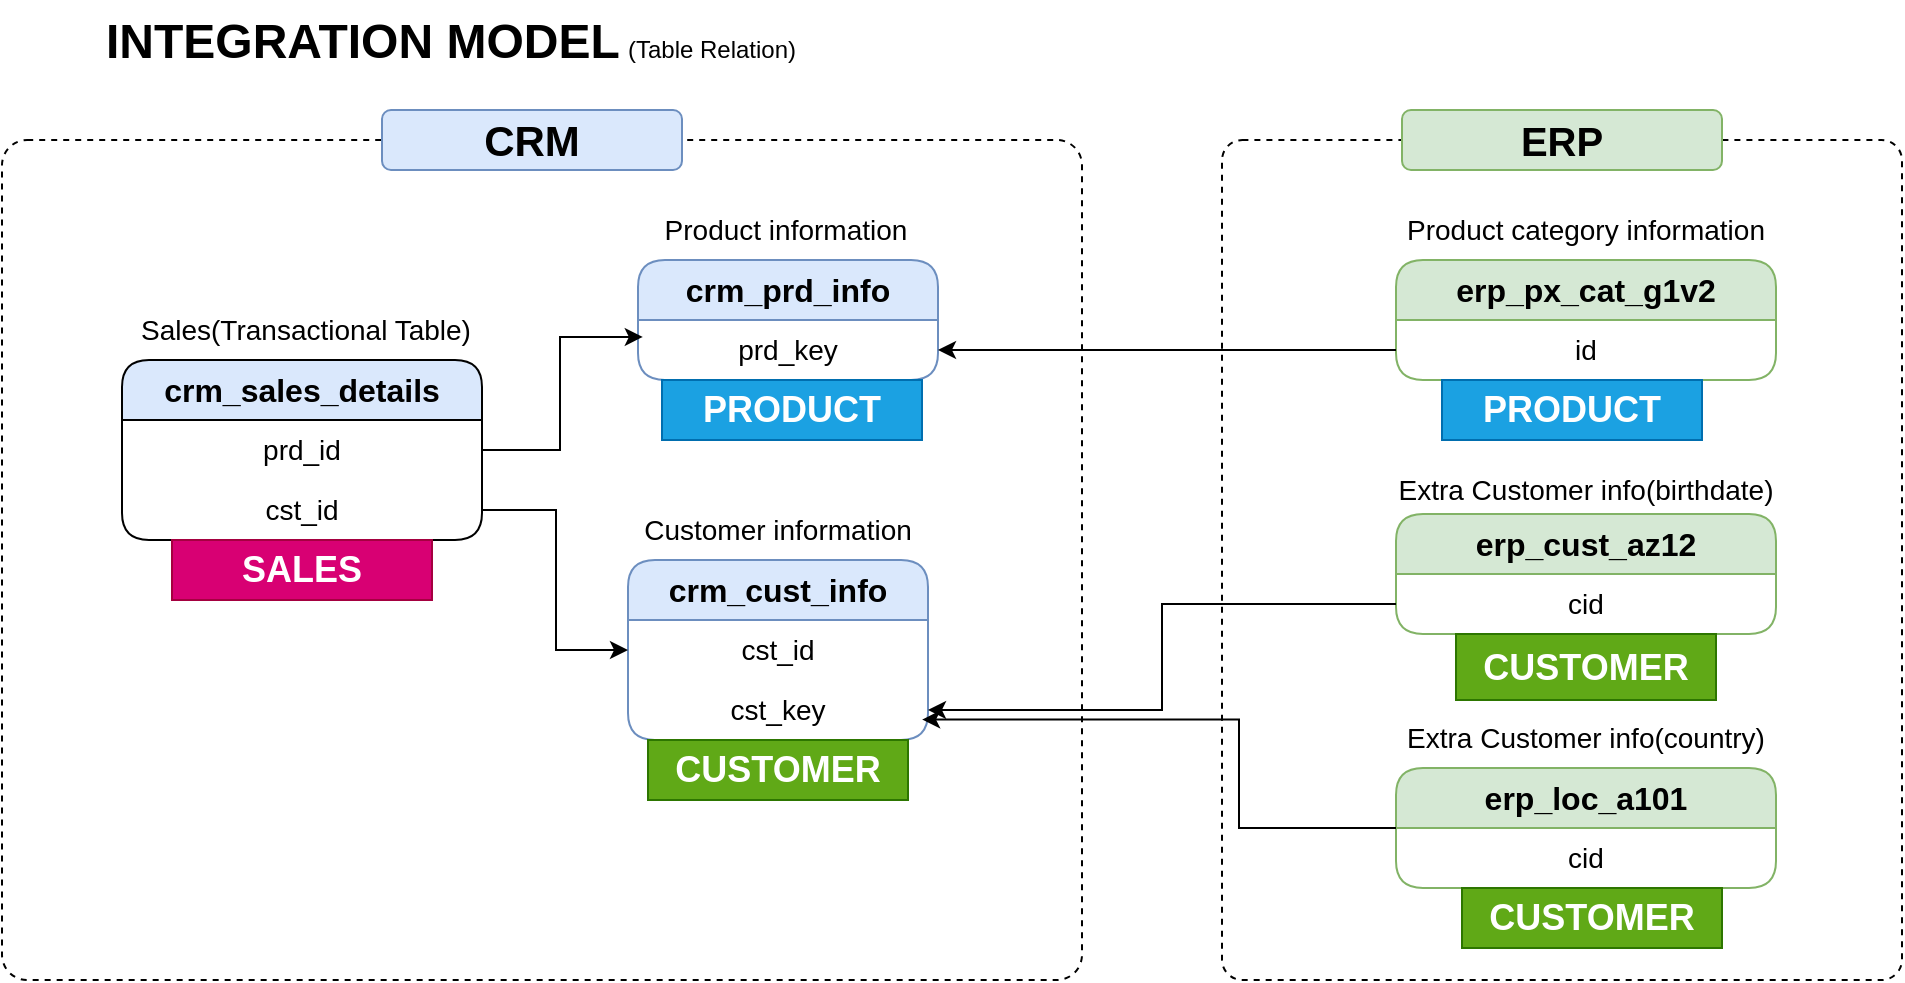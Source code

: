 <mxfile version="26.0.16">
  <diagram name="Page-1" id="-rIgpw293X4p-Oy1sCJi">
    <mxGraphModel dx="1036" dy="606" grid="1" gridSize="10" guides="1" tooltips="1" connect="1" arrows="1" fold="1" page="1" pageScale="1" pageWidth="1920" pageHeight="1200" math="0" shadow="0">
      <root>
        <mxCell id="0" />
        <mxCell id="1" parent="0" />
        <mxCell id="JO2K1ngYCOxov4rSQ2aJ-40" value="" style="rounded=1;whiteSpace=wrap;html=1;arcSize=3;fillColor=none;dashed=1;" parent="1" vertex="1">
          <mxGeometry x="680" y="90" width="340" height="420" as="geometry" />
        </mxCell>
        <mxCell id="JO2K1ngYCOxov4rSQ2aJ-1" value="&lt;h1 style=&quot;margin-top: 0px;&quot;&gt;INTEGRATION MODEL&lt;/h1&gt;" style="text;html=1;whiteSpace=wrap;overflow=hidden;rounded=0;" parent="1" vertex="1">
          <mxGeometry x="120" y="20" width="260" height="40" as="geometry" />
        </mxCell>
        <mxCell id="JO2K1ngYCOxov4rSQ2aJ-2" value="(Table Relation)" style="text;html=1;align=center;verticalAlign=middle;whiteSpace=wrap;rounded=0;" parent="1" vertex="1">
          <mxGeometry x="380" y="30" width="90" height="30" as="geometry" />
        </mxCell>
        <mxCell id="JO2K1ngYCOxov4rSQ2aJ-8" value="&lt;font style=&quot;font-size: 16px;&quot;&gt;&lt;b&gt;crm_cust_info&lt;/b&gt;&lt;/font&gt;" style="swimlane;fontStyle=0;childLayout=stackLayout;horizontal=1;startSize=30;horizontalStack=0;resizeParent=1;resizeParentMax=0;resizeLast=0;collapsible=1;marginBottom=0;whiteSpace=wrap;html=1;rounded=1;swimlaneLine=1;glass=0;fillColor=#dae8fc;strokeColor=#6c8ebf;" parent="1" vertex="1">
          <mxGeometry x="383" y="300" width="150" height="90" as="geometry" />
        </mxCell>
        <mxCell id="JO2K1ngYCOxov4rSQ2aJ-9" value="&lt;font style=&quot;font-size: 14px;&quot;&gt;cst_id&lt;/font&gt;" style="text;align=center;verticalAlign=middle;spacingLeft=4;spacingRight=4;overflow=hidden;points=[[0,0.5],[1,0.5]];portConstraint=eastwest;rotatable=0;whiteSpace=wrap;html=1;" parent="JO2K1ngYCOxov4rSQ2aJ-8" vertex="1">
          <mxGeometry y="30" width="150" height="30" as="geometry" />
        </mxCell>
        <mxCell id="JO2K1ngYCOxov4rSQ2aJ-23" value="&lt;font style=&quot;font-size: 14px;&quot;&gt;cst_key&lt;/font&gt;" style="text;align=center;verticalAlign=middle;spacingLeft=4;spacingRight=4;overflow=hidden;points=[[0,0.5],[1,0.5]];portConstraint=eastwest;rotatable=0;whiteSpace=wrap;html=1;" parent="JO2K1ngYCOxov4rSQ2aJ-8" vertex="1">
          <mxGeometry y="60" width="150" height="30" as="geometry" />
        </mxCell>
        <mxCell id="JO2K1ngYCOxov4rSQ2aJ-12" value="&lt;font style=&quot;font-size: 14px;&quot;&gt;Customer information&lt;/font&gt;" style="text;html=1;align=center;verticalAlign=middle;whiteSpace=wrap;rounded=0;" parent="1" vertex="1">
          <mxGeometry x="388" y="270" width="140" height="30" as="geometry" />
        </mxCell>
        <mxCell id="JO2K1ngYCOxov4rSQ2aJ-13" value="&lt;font style=&quot;font-size: 16px;&quot;&gt;&lt;b&gt;crm_prd_info&lt;/b&gt;&lt;/font&gt;" style="swimlane;fontStyle=0;childLayout=stackLayout;horizontal=1;startSize=30;horizontalStack=0;resizeParent=1;resizeParentMax=0;resizeLast=0;collapsible=1;marginBottom=0;whiteSpace=wrap;html=1;rounded=1;swimlaneLine=1;glass=0;fillColor=#dae8fc;strokeColor=#6c8ebf;" parent="1" vertex="1">
          <mxGeometry x="388" y="150" width="150" height="60" as="geometry" />
        </mxCell>
        <mxCell id="JO2K1ngYCOxov4rSQ2aJ-14" value="&lt;font style=&quot;font-size: 14px;&quot;&gt;prd&lt;/font&gt;&lt;span style=&quot;font-size: 14px; background-color: transparent; color: light-dark(rgb(0, 0, 0), rgb(255, 255, 255));&quot;&gt;_key&lt;/span&gt;" style="text;align=center;verticalAlign=middle;spacingLeft=4;spacingRight=4;overflow=hidden;points=[[0,0.5],[1,0.5]];portConstraint=eastwest;rotatable=0;whiteSpace=wrap;html=1;" parent="JO2K1ngYCOxov4rSQ2aJ-13" vertex="1">
          <mxGeometry y="30" width="150" height="30" as="geometry" />
        </mxCell>
        <mxCell id="JO2K1ngYCOxov4rSQ2aJ-15" value="&lt;font style=&quot;font-size: 14px;&quot;&gt;Product information&lt;/font&gt;" style="text;html=1;align=center;verticalAlign=middle;whiteSpace=wrap;rounded=0;" parent="1" vertex="1">
          <mxGeometry x="392" y="120" width="140" height="30" as="geometry" />
        </mxCell>
        <mxCell id="JO2K1ngYCOxov4rSQ2aJ-16" value="&lt;font style=&quot;font-size: 16px;&quot;&gt;&lt;b&gt;crm_sales_details&lt;/b&gt;&lt;/font&gt;" style="swimlane;fontStyle=0;childLayout=stackLayout;horizontal=1;startSize=30;horizontalStack=0;resizeParent=1;resizeParentMax=0;resizeLast=0;collapsible=1;marginBottom=0;whiteSpace=wrap;html=1;rounded=1;swimlaneLine=1;glass=0;fillColor=#dae8fc;strokeColor=default;" parent="1" vertex="1">
          <mxGeometry x="130" y="200" width="180" height="90" as="geometry" />
        </mxCell>
        <mxCell id="JO2K1ngYCOxov4rSQ2aJ-17" value="&lt;font style=&quot;font-size: 14px;&quot;&gt;prd&lt;/font&gt;&lt;span style=&quot;font-size: 14px; background-color: transparent; color: light-dark(rgb(0, 0, 0), rgb(255, 255, 255));&quot;&gt;_id&lt;/span&gt;" style="text;align=center;verticalAlign=middle;spacingLeft=4;spacingRight=4;overflow=hidden;points=[[0,0.5],[1,0.5]];portConstraint=eastwest;rotatable=0;whiteSpace=wrap;html=1;strokeColor=none;rounded=1;fillColor=none;" parent="JO2K1ngYCOxov4rSQ2aJ-16" vertex="1">
          <mxGeometry y="30" width="180" height="30" as="geometry" />
        </mxCell>
        <mxCell id="JO2K1ngYCOxov4rSQ2aJ-19" value="&lt;font style=&quot;font-size: 14px;&quot;&gt;cst_id&lt;/font&gt;" style="text;align=center;verticalAlign=middle;spacingLeft=4;spacingRight=4;overflow=hidden;points=[[0,0.5],[1,0.5]];portConstraint=eastwest;rotatable=0;whiteSpace=wrap;html=1;strokeColor=none;rounded=1;" parent="JO2K1ngYCOxov4rSQ2aJ-16" vertex="1">
          <mxGeometry y="60" width="180" height="30" as="geometry" />
        </mxCell>
        <mxCell id="JO2K1ngYCOxov4rSQ2aJ-18" value="&lt;font style=&quot;font-size: 14px;&quot;&gt;Sales(Transactional Table)&lt;/font&gt;" style="text;html=1;align=center;verticalAlign=middle;whiteSpace=wrap;rounded=0;" parent="1" vertex="1">
          <mxGeometry x="134" y="170" width="176" height="30" as="geometry" />
        </mxCell>
        <mxCell id="JO2K1ngYCOxov4rSQ2aJ-22" style="edgeStyle=orthogonalEdgeStyle;rounded=0;orthogonalLoop=1;jettySize=auto;html=1;" parent="1" source="JO2K1ngYCOxov4rSQ2aJ-19" target="JO2K1ngYCOxov4rSQ2aJ-9" edge="1">
          <mxGeometry relative="1" as="geometry">
            <Array as="points">
              <mxPoint x="347" y="275" />
              <mxPoint x="347" y="345" />
            </Array>
          </mxGeometry>
        </mxCell>
        <mxCell id="JO2K1ngYCOxov4rSQ2aJ-24" value="&lt;font style=&quot;font-size: 16px;&quot;&gt;&lt;b&gt;erp_cust_az12&lt;/b&gt;&lt;/font&gt;" style="swimlane;fontStyle=0;childLayout=stackLayout;horizontal=1;startSize=30;horizontalStack=0;resizeParent=1;resizeParentMax=0;resizeLast=0;collapsible=1;marginBottom=0;whiteSpace=wrap;html=1;rounded=1;swimlaneLine=1;glass=0;fillColor=#d5e8d4;strokeColor=#82b366;" parent="1" vertex="1">
          <mxGeometry x="767" y="277" width="190" height="60" as="geometry" />
        </mxCell>
        <mxCell id="JO2K1ngYCOxov4rSQ2aJ-25" value="&lt;span style=&quot;font-size: 14px;&quot;&gt;cid&lt;/span&gt;" style="text;align=center;verticalAlign=middle;spacingLeft=4;spacingRight=4;overflow=hidden;points=[[0,0.5],[1,0.5]];portConstraint=eastwest;rotatable=0;whiteSpace=wrap;html=1;" parent="JO2K1ngYCOxov4rSQ2aJ-24" vertex="1">
          <mxGeometry y="30" width="190" height="30" as="geometry" />
        </mxCell>
        <mxCell id="JO2K1ngYCOxov4rSQ2aJ-26" value="&lt;font style=&quot;font-size: 14px;&quot;&gt;Extra Customer info(birthdate)&lt;/font&gt;" style="text;html=1;align=center;verticalAlign=middle;whiteSpace=wrap;rounded=0;" parent="1" vertex="1">
          <mxGeometry x="764" y="250" width="196" height="30" as="geometry" />
        </mxCell>
        <mxCell id="JO2K1ngYCOxov4rSQ2aJ-27" style="edgeStyle=orthogonalEdgeStyle;rounded=0;orthogonalLoop=1;jettySize=auto;html=1;entryX=1;entryY=0.5;entryDx=0;entryDy=0;" parent="1" source="JO2K1ngYCOxov4rSQ2aJ-25" target="JO2K1ngYCOxov4rSQ2aJ-23" edge="1">
          <mxGeometry relative="1" as="geometry">
            <Array as="points">
              <mxPoint x="650" y="322" />
              <mxPoint x="650" y="375" />
            </Array>
          </mxGeometry>
        </mxCell>
        <mxCell id="JO2K1ngYCOxov4rSQ2aJ-28" value="&lt;font style=&quot;font-size: 16px;&quot;&gt;&lt;b&gt;erp_loc_a101&lt;/b&gt;&lt;/font&gt;" style="swimlane;fontStyle=0;childLayout=stackLayout;horizontal=1;startSize=30;horizontalStack=0;resizeParent=1;resizeParentMax=0;resizeLast=0;collapsible=1;marginBottom=0;whiteSpace=wrap;html=1;rounded=1;swimlaneLine=1;glass=0;fillColor=#d5e8d4;strokeColor=#82b366;" parent="1" vertex="1">
          <mxGeometry x="767" y="404" width="190" height="60" as="geometry" />
        </mxCell>
        <mxCell id="JO2K1ngYCOxov4rSQ2aJ-29" value="&lt;span style=&quot;font-size: 14px;&quot;&gt;cid&lt;/span&gt;" style="text;align=center;verticalAlign=middle;spacingLeft=4;spacingRight=4;overflow=hidden;points=[[0,0.5],[1,0.5]];portConstraint=eastwest;rotatable=0;whiteSpace=wrap;html=1;" parent="JO2K1ngYCOxov4rSQ2aJ-28" vertex="1">
          <mxGeometry y="30" width="190" height="30" as="geometry" />
        </mxCell>
        <mxCell id="JO2K1ngYCOxov4rSQ2aJ-30" value="&lt;font style=&quot;font-size: 14px;&quot;&gt;Extra Customer info(country)&lt;/font&gt;" style="text;html=1;align=center;verticalAlign=middle;whiteSpace=wrap;rounded=0;" parent="1" vertex="1">
          <mxGeometry x="764" y="374" width="196" height="30" as="geometry" />
        </mxCell>
        <mxCell id="JO2K1ngYCOxov4rSQ2aJ-33" value="&lt;font style=&quot;font-size: 16px;&quot;&gt;&lt;b&gt;erp_px_cat_g1v2&lt;/b&gt;&lt;/font&gt;" style="swimlane;fontStyle=0;childLayout=stackLayout;horizontal=1;startSize=30;horizontalStack=0;resizeParent=1;resizeParentMax=0;resizeLast=0;collapsible=1;marginBottom=0;whiteSpace=wrap;html=1;rounded=1;swimlaneLine=1;glass=0;fillColor=#d5e8d4;strokeColor=#82b366;" parent="1" vertex="1">
          <mxGeometry x="767" y="150" width="190" height="60" as="geometry" />
        </mxCell>
        <mxCell id="JO2K1ngYCOxov4rSQ2aJ-34" value="&lt;span style=&quot;font-size: 14px;&quot;&gt;id&lt;/span&gt;" style="text;align=center;verticalAlign=middle;spacingLeft=4;spacingRight=4;overflow=hidden;points=[[0,0.5],[1,0.5]];portConstraint=eastwest;rotatable=0;whiteSpace=wrap;html=1;" parent="JO2K1ngYCOxov4rSQ2aJ-33" vertex="1">
          <mxGeometry y="30" width="190" height="30" as="geometry" />
        </mxCell>
        <mxCell id="JO2K1ngYCOxov4rSQ2aJ-35" value="&lt;font style=&quot;font-size: 14px;&quot;&gt;Product category information&lt;/font&gt;" style="text;html=1;align=center;verticalAlign=middle;whiteSpace=wrap;rounded=0;" parent="1" vertex="1">
          <mxGeometry x="764" y="120" width="196" height="30" as="geometry" />
        </mxCell>
        <mxCell id="JO2K1ngYCOxov4rSQ2aJ-36" style="edgeStyle=orthogonalEdgeStyle;rounded=0;orthogonalLoop=1;jettySize=auto;html=1;entryX=1;entryY=0.5;entryDx=0;entryDy=0;" parent="1" source="JO2K1ngYCOxov4rSQ2aJ-34" target="JO2K1ngYCOxov4rSQ2aJ-14" edge="1">
          <mxGeometry relative="1" as="geometry" />
        </mxCell>
        <mxCell id="JO2K1ngYCOxov4rSQ2aJ-37" style="edgeStyle=orthogonalEdgeStyle;rounded=0;orthogonalLoop=1;jettySize=auto;html=1;entryX=0.016;entryY=0.283;entryDx=0;entryDy=0;entryPerimeter=0;" parent="1" source="JO2K1ngYCOxov4rSQ2aJ-17" target="JO2K1ngYCOxov4rSQ2aJ-14" edge="1">
          <mxGeometry relative="1" as="geometry" />
        </mxCell>
        <mxCell id="JO2K1ngYCOxov4rSQ2aJ-38" value="" style="rounded=1;whiteSpace=wrap;html=1;arcSize=3;fillColor=none;dashed=1;" parent="1" vertex="1">
          <mxGeometry x="70" y="90" width="540" height="420" as="geometry" />
        </mxCell>
        <mxCell id="JO2K1ngYCOxov4rSQ2aJ-39" value="&lt;b&gt;&lt;font style=&quot;font-size: 21px;&quot;&gt;CRM&lt;/font&gt;&lt;/b&gt;" style="rounded=1;whiteSpace=wrap;html=1;fillColor=#dae8fc;strokeColor=#6c8ebf;" parent="1" vertex="1">
          <mxGeometry x="260" y="75" width="150" height="30" as="geometry" />
        </mxCell>
        <mxCell id="JO2K1ngYCOxov4rSQ2aJ-41" value="&lt;b&gt;&lt;font style=&quot;font-size: 20px;&quot;&gt;ERP&lt;/font&gt;&lt;/b&gt;" style="rounded=1;whiteSpace=wrap;html=1;fillColor=#d5e8d4;strokeColor=#82b366;" parent="1" vertex="1">
          <mxGeometry x="770" y="75" width="160" height="30" as="geometry" />
        </mxCell>
        <mxCell id="Ex0IACCi1mBLQsypGWU6-1" value="&lt;b&gt;&lt;font style=&quot;font-size: 18px;&quot;&gt;PRODUCT&lt;/font&gt;&lt;/b&gt;" style="text;html=1;strokeColor=#006EAF;fillColor=#1ba1e2;align=center;verticalAlign=middle;whiteSpace=wrap;overflow=hidden;fontColor=#ffffff;" vertex="1" parent="1">
          <mxGeometry x="400" y="210" width="130" height="30" as="geometry" />
        </mxCell>
        <mxCell id="Ex0IACCi1mBLQsypGWU6-2" value="&lt;b&gt;&lt;font style=&quot;font-size: 18px;&quot;&gt;PRODUCT&lt;/font&gt;&lt;/b&gt;" style="text;html=1;strokeColor=#006EAF;fillColor=#1ba1e2;align=center;verticalAlign=middle;whiteSpace=wrap;overflow=hidden;fontColor=#ffffff;" vertex="1" parent="1">
          <mxGeometry x="790" y="210" width="130" height="30" as="geometry" />
        </mxCell>
        <mxCell id="Ex0IACCi1mBLQsypGWU6-3" value="&lt;b&gt;&lt;font style=&quot;font-size: 18px;&quot;&gt;CUSTOMER&lt;/font&gt;&lt;/b&gt;" style="text;html=1;strokeColor=#2D7600;fillColor=#60a917;align=center;verticalAlign=middle;whiteSpace=wrap;overflow=hidden;fontColor=#ffffff;" vertex="1" parent="1">
          <mxGeometry x="393" y="390" width="130" height="30" as="geometry" />
        </mxCell>
        <mxCell id="Ex0IACCi1mBLQsypGWU6-4" value="&lt;b&gt;&lt;font style=&quot;font-size: 18px;&quot;&gt;CUSTOMER&lt;/font&gt;&lt;/b&gt;" style="text;html=1;strokeColor=#2D7600;fillColor=#60a917;align=center;verticalAlign=middle;whiteSpace=wrap;overflow=hidden;fontColor=#ffffff;" vertex="1" parent="1">
          <mxGeometry x="797" y="337" width="130" height="33" as="geometry" />
        </mxCell>
        <mxCell id="Ex0IACCi1mBLQsypGWU6-5" value="&lt;b&gt;&lt;font style=&quot;font-size: 18px;&quot;&gt;CUSTOMER&lt;/font&gt;&lt;/b&gt;" style="text;html=1;strokeColor=#2D7600;fillColor=#60a917;align=center;verticalAlign=middle;whiteSpace=wrap;overflow=hidden;fontColor=#ffffff;" vertex="1" parent="1">
          <mxGeometry x="800" y="464" width="130" height="30" as="geometry" />
        </mxCell>
        <mxCell id="Ex0IACCi1mBLQsypGWU6-6" style="edgeStyle=orthogonalEdgeStyle;rounded=0;orthogonalLoop=1;jettySize=auto;html=1;entryX=0.852;entryY=0.69;entryDx=0;entryDy=0;entryPerimeter=0;" edge="1" parent="1" source="JO2K1ngYCOxov4rSQ2aJ-28" target="JO2K1ngYCOxov4rSQ2aJ-38">
          <mxGeometry relative="1" as="geometry" />
        </mxCell>
        <mxCell id="Ex0IACCi1mBLQsypGWU6-7" value="&lt;b&gt;&lt;font style=&quot;font-size: 18px;&quot;&gt;SALES&lt;/font&gt;&lt;/b&gt;" style="text;html=1;strokeColor=#A50040;fillColor=#d80073;align=center;verticalAlign=middle;whiteSpace=wrap;overflow=hidden;fontColor=#ffffff;" vertex="1" parent="1">
          <mxGeometry x="155" y="290" width="130" height="30" as="geometry" />
        </mxCell>
      </root>
    </mxGraphModel>
  </diagram>
</mxfile>
